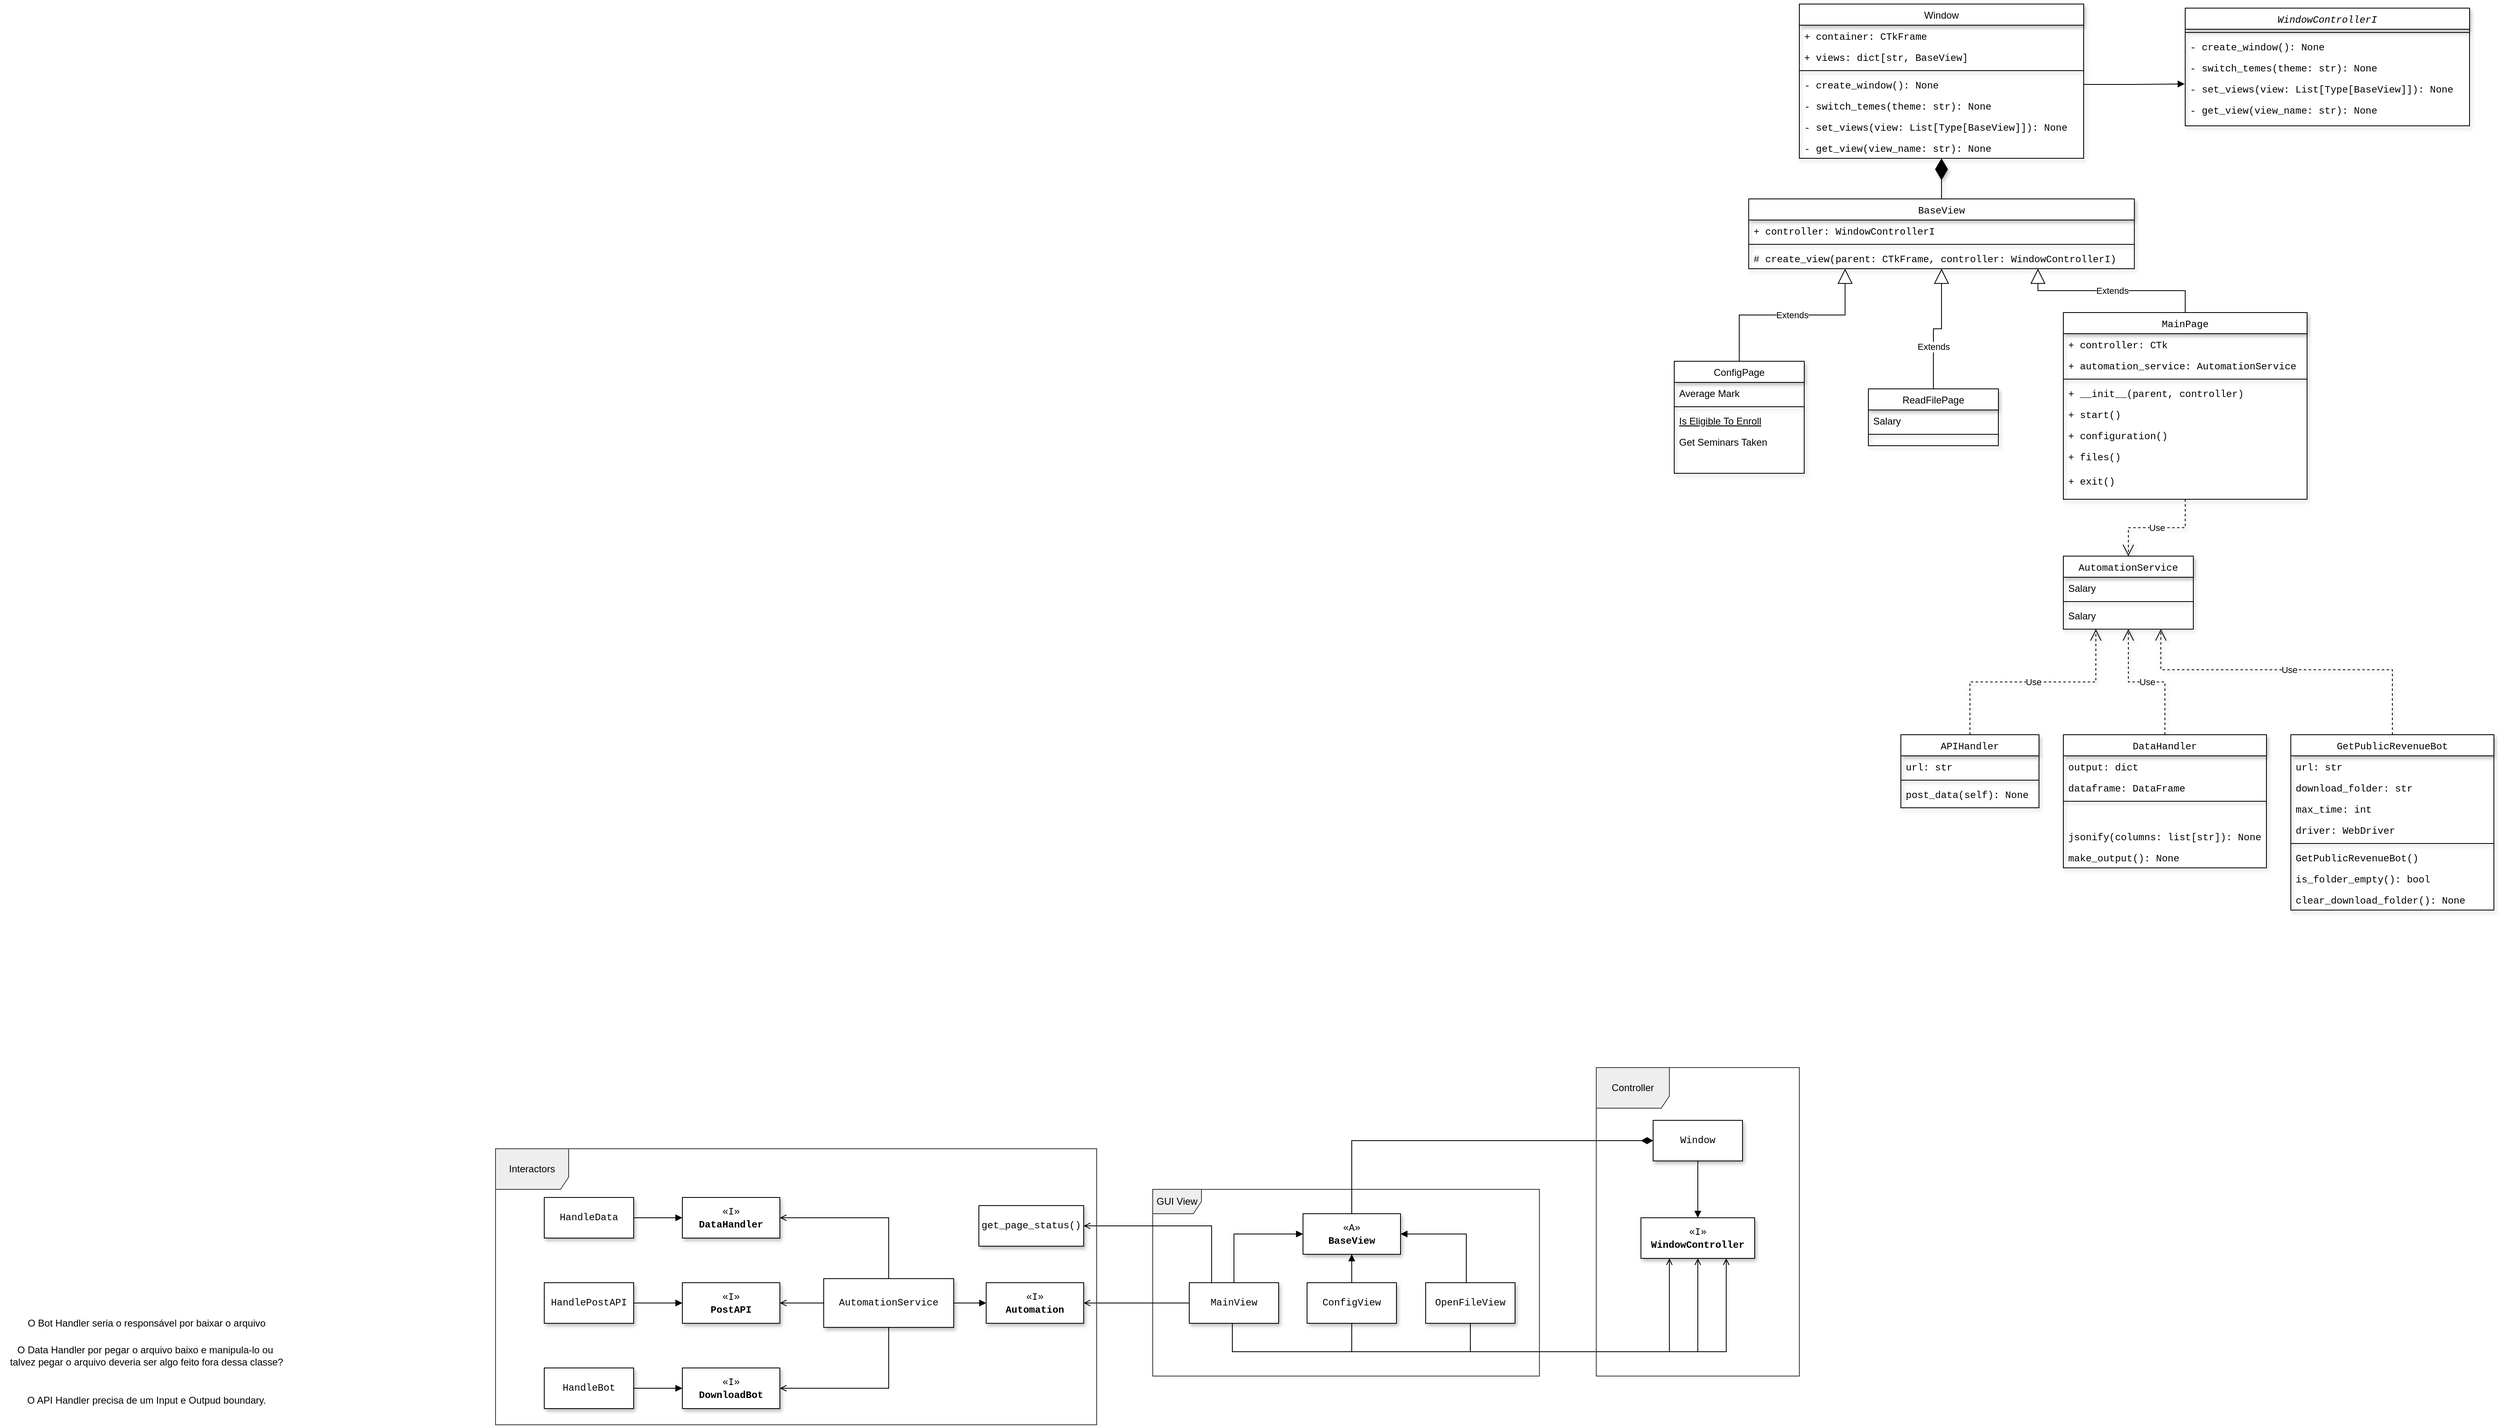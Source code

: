 <mxfile version="24.7.16">
  <diagram id="C5RBs43oDa-KdzZeNtuy" name="Page-1">
    <mxGraphModel dx="3180" dy="698" grid="1" gridSize="10" guides="1" tooltips="1" connect="1" arrows="1" fold="1" page="1" pageScale="1" pageWidth="827" pageHeight="1169" math="0" shadow="0">
      <root>
        <mxCell id="WIyWlLk6GJQsqaUBKTNV-0" />
        <mxCell id="WIyWlLk6GJQsqaUBKTNV-1" parent="WIyWlLk6GJQsqaUBKTNV-0" />
        <mxCell id="zkfFHV4jXpPFQw0GAbJ--0" value="Window" style="swimlane;fontStyle=0;align=center;verticalAlign=top;childLayout=stackLayout;horizontal=1;startSize=26;horizontalStack=0;resizeParent=1;resizeLast=0;collapsible=1;marginBottom=0;rounded=0;shadow=1;strokeWidth=1;" parent="WIyWlLk6GJQsqaUBKTNV-1" vertex="1">
          <mxGeometry x="1235" y="410" width="350" height="190" as="geometry">
            <mxRectangle x="230" y="140" width="160" height="26" as="alternateBounds" />
          </mxGeometry>
        </mxCell>
        <mxCell id="zkfFHV4jXpPFQw0GAbJ--1" value="+ container: CTkFrame" style="text;align=left;verticalAlign=top;spacingLeft=4;spacingRight=4;overflow=hidden;rotatable=0;points=[[0,0.5],[1,0.5]];portConstraint=eastwest;fontFamily=Courier New;shadow=1;" parent="zkfFHV4jXpPFQw0GAbJ--0" vertex="1">
          <mxGeometry y="26" width="350" height="26" as="geometry" />
        </mxCell>
        <mxCell id="g-zU0oQT_0GEfk-_0RB5-38" value="+ views: dict[str, BaseView]" style="text;align=left;verticalAlign=top;spacingLeft=4;spacingRight=4;overflow=hidden;rotatable=0;points=[[0,0.5],[1,0.5]];portConstraint=eastwest;fontFamily=Courier New;shadow=1;" parent="zkfFHV4jXpPFQw0GAbJ--0" vertex="1">
          <mxGeometry y="52" width="350" height="26" as="geometry" />
        </mxCell>
        <mxCell id="zkfFHV4jXpPFQw0GAbJ--4" value="" style="line;html=1;strokeWidth=1;align=left;verticalAlign=middle;spacingTop=-1;spacingLeft=3;spacingRight=3;rotatable=0;labelPosition=right;points=[];portConstraint=eastwest;shadow=1;" parent="zkfFHV4jXpPFQw0GAbJ--0" vertex="1">
          <mxGeometry y="78" width="350" height="8" as="geometry" />
        </mxCell>
        <mxCell id="zkfFHV4jXpPFQw0GAbJ--5" value="- create_window(): None" style="text;align=left;verticalAlign=top;spacingLeft=4;spacingRight=4;overflow=hidden;rotatable=0;points=[[0,0.5],[1,0.5]];portConstraint=eastwest;fontFamily=Courier New;shadow=1;" parent="zkfFHV4jXpPFQw0GAbJ--0" vertex="1">
          <mxGeometry y="86" width="350" height="26" as="geometry" />
        </mxCell>
        <mxCell id="QHscMvE9-RnjpSWjxgZC-1" value="- switch_temes(theme: str): None" style="text;align=left;verticalAlign=top;spacingLeft=4;spacingRight=4;overflow=hidden;rotatable=0;points=[[0,0.5],[1,0.5]];portConstraint=eastwest;fontFamily=Courier New;shadow=1;" parent="zkfFHV4jXpPFQw0GAbJ--0" vertex="1">
          <mxGeometry y="112" width="350" height="26" as="geometry" />
        </mxCell>
        <mxCell id="QHscMvE9-RnjpSWjxgZC-0" value="- set_views(view: List[Type[BaseView]]): None" style="text;align=left;verticalAlign=top;spacingLeft=4;spacingRight=4;overflow=hidden;rotatable=0;points=[[0,0.5],[1,0.5]];portConstraint=eastwest;fontFamily=Courier New;shadow=1;" parent="zkfFHV4jXpPFQw0GAbJ--0" vertex="1">
          <mxGeometry y="138" width="350" height="26" as="geometry" />
        </mxCell>
        <mxCell id="NFaRfibRQBAF27eFvPAq-15" value="- get_view(view_name: str): None" style="text;align=left;verticalAlign=top;spacingLeft=4;spacingRight=4;overflow=hidden;rotatable=0;points=[[0,0.5],[1,0.5]];portConstraint=eastwest;fontFamily=Courier New;shadow=1;" vertex="1" parent="zkfFHV4jXpPFQw0GAbJ--0">
          <mxGeometry y="164" width="350" height="26" as="geometry" />
        </mxCell>
        <mxCell id="zkfFHV4jXpPFQw0GAbJ--6" value="ConfigPage" style="swimlane;fontStyle=0;align=center;verticalAlign=top;childLayout=stackLayout;horizontal=1;startSize=26;horizontalStack=0;resizeParent=1;resizeLast=0;collapsible=1;marginBottom=0;rounded=0;shadow=1;strokeWidth=1;" parent="WIyWlLk6GJQsqaUBKTNV-1" vertex="1">
          <mxGeometry x="1081" y="850" width="160" height="138" as="geometry">
            <mxRectangle x="130" y="380" width="160" height="26" as="alternateBounds" />
          </mxGeometry>
        </mxCell>
        <mxCell id="zkfFHV4jXpPFQw0GAbJ--8" value="Average Mark" style="text;align=left;verticalAlign=top;spacingLeft=4;spacingRight=4;overflow=hidden;rotatable=0;points=[[0,0.5],[1,0.5]];portConstraint=eastwest;rounded=0;shadow=1;html=0;" parent="zkfFHV4jXpPFQw0GAbJ--6" vertex="1">
          <mxGeometry y="26" width="160" height="26" as="geometry" />
        </mxCell>
        <mxCell id="zkfFHV4jXpPFQw0GAbJ--9" value="" style="line;html=1;strokeWidth=1;align=left;verticalAlign=middle;spacingTop=-1;spacingLeft=3;spacingRight=3;rotatable=0;labelPosition=right;points=[];portConstraint=eastwest;shadow=1;" parent="zkfFHV4jXpPFQw0GAbJ--6" vertex="1">
          <mxGeometry y="52" width="160" height="8" as="geometry" />
        </mxCell>
        <mxCell id="zkfFHV4jXpPFQw0GAbJ--10" value="Is Eligible To Enroll" style="text;align=left;verticalAlign=top;spacingLeft=4;spacingRight=4;overflow=hidden;rotatable=0;points=[[0,0.5],[1,0.5]];portConstraint=eastwest;fontStyle=4;shadow=1;" parent="zkfFHV4jXpPFQw0GAbJ--6" vertex="1">
          <mxGeometry y="60" width="160" height="26" as="geometry" />
        </mxCell>
        <mxCell id="zkfFHV4jXpPFQw0GAbJ--11" value="Get Seminars Taken" style="text;align=left;verticalAlign=top;spacingLeft=4;spacingRight=4;overflow=hidden;rotatable=0;points=[[0,0.5],[1,0.5]];portConstraint=eastwest;shadow=1;" parent="zkfFHV4jXpPFQw0GAbJ--6" vertex="1">
          <mxGeometry y="86" width="160" height="26" as="geometry" />
        </mxCell>
        <mxCell id="zkfFHV4jXpPFQw0GAbJ--13" value="ReadFilePage" style="swimlane;fontStyle=0;align=center;verticalAlign=top;childLayout=stackLayout;horizontal=1;startSize=26;horizontalStack=0;resizeParent=1;resizeLast=0;collapsible=1;marginBottom=0;rounded=0;shadow=1;strokeWidth=1;" parent="WIyWlLk6GJQsqaUBKTNV-1" vertex="1">
          <mxGeometry x="1320" y="884" width="160" height="70" as="geometry">
            <mxRectangle x="340" y="380" width="170" height="26" as="alternateBounds" />
          </mxGeometry>
        </mxCell>
        <mxCell id="zkfFHV4jXpPFQw0GAbJ--14" value="Salary" style="text;align=left;verticalAlign=top;spacingLeft=4;spacingRight=4;overflow=hidden;rotatable=0;points=[[0,0.5],[1,0.5]];portConstraint=eastwest;shadow=1;" parent="zkfFHV4jXpPFQw0GAbJ--13" vertex="1">
          <mxGeometry y="26" width="160" height="26" as="geometry" />
        </mxCell>
        <mxCell id="zkfFHV4jXpPFQw0GAbJ--15" value="" style="line;html=1;strokeWidth=1;align=left;verticalAlign=middle;spacingTop=-1;spacingLeft=3;spacingRight=3;rotatable=0;labelPosition=right;points=[];portConstraint=eastwest;shadow=1;" parent="zkfFHV4jXpPFQw0GAbJ--13" vertex="1">
          <mxGeometry y="52" width="160" height="8" as="geometry" />
        </mxCell>
        <mxCell id="zkfFHV4jXpPFQw0GAbJ--17" value="MainPage" style="swimlane;fontStyle=0;align=center;verticalAlign=top;childLayout=stackLayout;horizontal=1;startSize=26;horizontalStack=0;resizeParent=1;resizeLast=0;collapsible=1;marginBottom=0;rounded=0;shadow=1;strokeWidth=1;fontFamily=Courier New;" parent="WIyWlLk6GJQsqaUBKTNV-1" vertex="1">
          <mxGeometry x="1560" y="790" width="300" height="230" as="geometry">
            <mxRectangle x="550" y="140" width="160" height="26" as="alternateBounds" />
          </mxGeometry>
        </mxCell>
        <mxCell id="zkfFHV4jXpPFQw0GAbJ--18" value="+ controller: CTk" style="text;align=left;verticalAlign=top;spacingLeft=4;spacingRight=4;overflow=hidden;rotatable=0;points=[[0,0.5],[1,0.5]];portConstraint=eastwest;shadow=1;fontFamily=Courier New;" parent="zkfFHV4jXpPFQw0GAbJ--17" vertex="1">
          <mxGeometry y="26" width="300" height="26" as="geometry" />
        </mxCell>
        <mxCell id="zkfFHV4jXpPFQw0GAbJ--20" value="+ automation_service: AutomationService" style="text;align=left;verticalAlign=top;spacingLeft=4;spacingRight=4;overflow=hidden;rotatable=0;points=[[0,0.5],[1,0.5]];portConstraint=eastwest;rounded=0;shadow=1;html=0;fontFamily=Courier New;" parent="zkfFHV4jXpPFQw0GAbJ--17" vertex="1">
          <mxGeometry y="52" width="300" height="26" as="geometry" />
        </mxCell>
        <mxCell id="zkfFHV4jXpPFQw0GAbJ--23" value="" style="line;html=1;strokeWidth=1;align=left;verticalAlign=middle;spacingTop=-1;spacingLeft=3;spacingRight=3;rotatable=0;labelPosition=right;points=[];portConstraint=eastwest;shadow=1;" parent="zkfFHV4jXpPFQw0GAbJ--17" vertex="1">
          <mxGeometry y="78" width="300" height="8" as="geometry" />
        </mxCell>
        <mxCell id="zkfFHV4jXpPFQw0GAbJ--24" value="+ __init__(parent, controller)" style="text;align=left;verticalAlign=top;spacingLeft=4;spacingRight=4;overflow=hidden;rotatable=0;points=[[0,0.5],[1,0.5]];portConstraint=eastwest;shadow=1;fontFamily=Courier New;" parent="zkfFHV4jXpPFQw0GAbJ--17" vertex="1">
          <mxGeometry y="86" width="300" height="26" as="geometry" />
        </mxCell>
        <mxCell id="zkfFHV4jXpPFQw0GAbJ--25" value="+ start()" style="text;align=left;verticalAlign=top;spacingLeft=4;spacingRight=4;overflow=hidden;rotatable=0;points=[[0,0.5],[1,0.5]];portConstraint=eastwest;shadow=1;fontFamily=Courier New;" parent="zkfFHV4jXpPFQw0GAbJ--17" vertex="1">
          <mxGeometry y="112" width="300" height="26" as="geometry" />
        </mxCell>
        <mxCell id="ytB4MkpsGnKEpf6S8_Jn-2" value="+ configuration()" style="text;align=left;verticalAlign=top;spacingLeft=4;spacingRight=4;overflow=hidden;rotatable=0;points=[[0,0.5],[1,0.5]];portConstraint=eastwest;shadow=1;fontFamily=Courier New;" parent="zkfFHV4jXpPFQw0GAbJ--17" vertex="1">
          <mxGeometry y="138" width="300" height="26" as="geometry" />
        </mxCell>
        <mxCell id="ytB4MkpsGnKEpf6S8_Jn-1" value="+ files()" style="text;align=left;verticalAlign=top;spacingLeft=4;spacingRight=4;overflow=hidden;rotatable=0;points=[[0,0.5],[1,0.5]];portConstraint=eastwest;shadow=1;fontFamily=Courier New;" parent="zkfFHV4jXpPFQw0GAbJ--17" vertex="1">
          <mxGeometry y="164" width="300" height="30" as="geometry" />
        </mxCell>
        <mxCell id="ytB4MkpsGnKEpf6S8_Jn-0" value="+ exit()" style="text;align=left;verticalAlign=top;spacingLeft=4;spacingRight=4;overflow=hidden;rotatable=0;points=[[0,0.5],[1,0.5]];portConstraint=eastwest;shadow=1;fontFamily=Courier New;" parent="zkfFHV4jXpPFQw0GAbJ--17" vertex="1">
          <mxGeometry y="194" width="300" height="26" as="geometry" />
        </mxCell>
        <mxCell id="QHscMvE9-RnjpSWjxgZC-2" value="AutomationService" style="swimlane;fontStyle=0;align=center;verticalAlign=top;childLayout=stackLayout;horizontal=1;startSize=26;horizontalStack=0;resizeParent=1;resizeLast=0;collapsible=1;marginBottom=0;rounded=0;shadow=1;strokeWidth=1;fontFamily=Courier New;" parent="WIyWlLk6GJQsqaUBKTNV-1" vertex="1">
          <mxGeometry x="1560" y="1090" width="160" height="90" as="geometry">
            <mxRectangle x="340" y="380" width="170" height="26" as="alternateBounds" />
          </mxGeometry>
        </mxCell>
        <mxCell id="QHscMvE9-RnjpSWjxgZC-3" value="Salary" style="text;align=left;verticalAlign=top;spacingLeft=4;spacingRight=4;overflow=hidden;rotatable=0;points=[[0,0.5],[1,0.5]];portConstraint=eastwest;shadow=1;" parent="QHscMvE9-RnjpSWjxgZC-2" vertex="1">
          <mxGeometry y="26" width="160" height="26" as="geometry" />
        </mxCell>
        <mxCell id="QHscMvE9-RnjpSWjxgZC-4" value="" style="line;html=1;strokeWidth=1;align=left;verticalAlign=middle;spacingTop=-1;spacingLeft=3;spacingRight=3;rotatable=0;labelPosition=right;points=[];portConstraint=eastwest;shadow=1;" parent="QHscMvE9-RnjpSWjxgZC-2" vertex="1">
          <mxGeometry y="52" width="160" height="8" as="geometry" />
        </mxCell>
        <mxCell id="g-zU0oQT_0GEfk-_0RB5-23" value="Salary" style="text;align=left;verticalAlign=top;spacingLeft=4;spacingRight=4;overflow=hidden;rotatable=0;points=[[0,0.5],[1,0.5]];portConstraint=eastwest;shadow=1;" parent="QHscMvE9-RnjpSWjxgZC-2" vertex="1">
          <mxGeometry y="60" width="160" height="26" as="geometry" />
        </mxCell>
        <mxCell id="QHscMvE9-RnjpSWjxgZC-6" value="DataHandler" style="swimlane;fontStyle=0;align=center;verticalAlign=top;childLayout=stackLayout;horizontal=1;startSize=26;horizontalStack=0;resizeParent=1;resizeLast=0;collapsible=1;marginBottom=0;rounded=0;shadow=1;strokeWidth=1;fontFamily=Courier New;" parent="WIyWlLk6GJQsqaUBKTNV-1" vertex="1">
          <mxGeometry x="1560" y="1310" width="250" height="164" as="geometry">
            <mxRectangle x="550" y="140" width="160" height="26" as="alternateBounds" />
          </mxGeometry>
        </mxCell>
        <mxCell id="QHscMvE9-RnjpSWjxgZC-7" value="output: dict" style="text;align=left;verticalAlign=top;spacingLeft=4;spacingRight=4;overflow=hidden;rotatable=0;points=[[0,0.5],[1,0.5]];portConstraint=eastwest;fontFamily=Courier New;shadow=1;" parent="QHscMvE9-RnjpSWjxgZC-6" vertex="1">
          <mxGeometry y="26" width="250" height="26" as="geometry" />
        </mxCell>
        <mxCell id="QHscMvE9-RnjpSWjxgZC-8" value="dataframe: DataFrame" style="text;align=left;verticalAlign=top;spacingLeft=4;spacingRight=4;overflow=hidden;rotatable=0;points=[[0,0.5],[1,0.5]];portConstraint=eastwest;rounded=0;shadow=1;html=0;fontFamily=Courier New;" parent="QHscMvE9-RnjpSWjxgZC-6" vertex="1">
          <mxGeometry y="52" width="250" height="26" as="geometry" />
        </mxCell>
        <mxCell id="QHscMvE9-RnjpSWjxgZC-12" value="" style="line;html=1;strokeWidth=1;align=left;verticalAlign=middle;spacingTop=-1;spacingLeft=3;spacingRight=3;rotatable=0;labelPosition=right;points=[];portConstraint=eastwest;shadow=1;" parent="QHscMvE9-RnjpSWjxgZC-6" vertex="1">
          <mxGeometry y="78" width="250" height="8" as="geometry" />
        </mxCell>
        <mxCell id="g-zU0oQT_0GEfk-_0RB5-37" style="text;align=left;verticalAlign=top;spacingLeft=4;spacingRight=4;overflow=hidden;rotatable=0;points=[[0,0.5],[1,0.5]];portConstraint=eastwest;fontFamily=Courier New;shadow=1;" parent="QHscMvE9-RnjpSWjxgZC-6" vertex="1">
          <mxGeometry y="86" width="250" height="26" as="geometry" />
        </mxCell>
        <mxCell id="QHscMvE9-RnjpSWjxgZC-13" value="jsonify(columns: list[str]): None" style="text;align=left;verticalAlign=top;spacingLeft=4;spacingRight=4;overflow=hidden;rotatable=0;points=[[0,0.5],[1,0.5]];portConstraint=eastwest;fontFamily=Courier New;shadow=1;" parent="QHscMvE9-RnjpSWjxgZC-6" vertex="1">
          <mxGeometry y="112" width="250" height="26" as="geometry" />
        </mxCell>
        <mxCell id="QHscMvE9-RnjpSWjxgZC-14" value="make_output(): None" style="text;align=left;verticalAlign=top;spacingLeft=4;spacingRight=4;overflow=hidden;rotatable=0;points=[[0,0.5],[1,0.5]];portConstraint=eastwest;fontFamily=Courier New;shadow=1;" parent="QHscMvE9-RnjpSWjxgZC-6" vertex="1">
          <mxGeometry y="138" width="250" height="26" as="geometry" />
        </mxCell>
        <mxCell id="QHscMvE9-RnjpSWjxgZC-15" value="APIHandler" style="swimlane;fontStyle=0;align=center;verticalAlign=top;childLayout=stackLayout;horizontal=1;startSize=26;horizontalStack=0;resizeParent=1;resizeLast=0;collapsible=1;marginBottom=0;rounded=0;shadow=1;strokeWidth=1;fontFamily=Courier New;" parent="WIyWlLk6GJQsqaUBKTNV-1" vertex="1">
          <mxGeometry x="1360" y="1310" width="170" height="90" as="geometry">
            <mxRectangle x="550" y="140" width="160" height="26" as="alternateBounds" />
          </mxGeometry>
        </mxCell>
        <mxCell id="QHscMvE9-RnjpSWjxgZC-16" value="url: str    " style="text;align=left;verticalAlign=top;spacingLeft=4;spacingRight=4;overflow=hidden;rotatable=0;points=[[0,0.5],[1,0.5]];portConstraint=eastwest;fontFamily=Courier New;shadow=1;" parent="QHscMvE9-RnjpSWjxgZC-15" vertex="1">
          <mxGeometry y="26" width="170" height="26" as="geometry" />
        </mxCell>
        <mxCell id="QHscMvE9-RnjpSWjxgZC-21" value="" style="line;html=1;strokeWidth=1;align=left;verticalAlign=middle;spacingTop=-1;spacingLeft=3;spacingRight=3;rotatable=0;labelPosition=right;points=[];portConstraint=eastwest;shadow=1;" parent="QHscMvE9-RnjpSWjxgZC-15" vertex="1">
          <mxGeometry y="52" width="170" height="8" as="geometry" />
        </mxCell>
        <mxCell id="QHscMvE9-RnjpSWjxgZC-22" value="post_data(self): None" style="text;align=left;verticalAlign=top;spacingLeft=4;spacingRight=4;overflow=hidden;rotatable=0;points=[[0,0.5],[1,0.5]];portConstraint=eastwest;fontFamily=Courier New;shadow=1;" parent="QHscMvE9-RnjpSWjxgZC-15" vertex="1">
          <mxGeometry y="60" width="170" height="26" as="geometry" />
        </mxCell>
        <mxCell id="g-zU0oQT_0GEfk-_0RB5-24" value="Use" style="endArrow=open;endSize=12;dashed=1;html=1;rounded=0;exitX=0.5;exitY=0;exitDx=0;exitDy=0;entryX=0.25;entryY=1;entryDx=0;entryDy=0;edgeStyle=orthogonalEdgeStyle;shadow=1;" parent="WIyWlLk6GJQsqaUBKTNV-1" source="QHscMvE9-RnjpSWjxgZC-15" target="QHscMvE9-RnjpSWjxgZC-2" edge="1">
          <mxGeometry width="160" relative="1" as="geometry">
            <mxPoint x="1457" y="1082" as="sourcePoint" />
            <mxPoint x="1570" y="1139" as="targetPoint" />
          </mxGeometry>
        </mxCell>
        <mxCell id="g-zU0oQT_0GEfk-_0RB5-25" value="Use" style="endArrow=open;endSize=12;dashed=1;html=1;rounded=0;entryX=0.5;entryY=1;entryDx=0;entryDy=0;edgeStyle=orthogonalEdgeStyle;exitX=0.5;exitY=0;exitDx=0;exitDy=0;shadow=1;" parent="WIyWlLk6GJQsqaUBKTNV-1" source="QHscMvE9-RnjpSWjxgZC-6" target="QHscMvE9-RnjpSWjxgZC-2" edge="1">
          <mxGeometry width="160" relative="1" as="geometry">
            <mxPoint x="1691" y="1310" as="sourcePoint" />
            <mxPoint x="1610" y="1190" as="targetPoint" />
          </mxGeometry>
        </mxCell>
        <mxCell id="g-zU0oQT_0GEfk-_0RB5-26" value="Use" style="endArrow=open;endSize=12;dashed=1;html=1;rounded=0;entryX=0.75;entryY=1;entryDx=0;entryDy=0;edgeStyle=orthogonalEdgeStyle;exitX=0.5;exitY=0;exitDx=0;exitDy=0;shadow=1;" parent="WIyWlLk6GJQsqaUBKTNV-1" source="g-zU0oQT_0GEfk-_0RB5-27" target="QHscMvE9-RnjpSWjxgZC-2" edge="1">
          <mxGeometry width="160" relative="1" as="geometry">
            <mxPoint x="1860" y="1300" as="sourcePoint" />
            <mxPoint x="1650" y="1190" as="targetPoint" />
            <Array as="points">
              <mxPoint x="1965" y="1230" />
              <mxPoint x="1680" y="1230" />
            </Array>
          </mxGeometry>
        </mxCell>
        <mxCell id="g-zU0oQT_0GEfk-_0RB5-27" value="GetPublicRevenueBot" style="swimlane;fontStyle=0;align=center;verticalAlign=top;childLayout=stackLayout;horizontal=1;startSize=26;horizontalStack=0;resizeParent=1;resizeLast=0;collapsible=1;marginBottom=0;rounded=0;shadow=1;strokeWidth=1;fontFamily=Courier New;" parent="WIyWlLk6GJQsqaUBKTNV-1" vertex="1">
          <mxGeometry x="1840" y="1310" width="250" height="216" as="geometry">
            <mxRectangle x="550" y="140" width="160" height="26" as="alternateBounds" />
          </mxGeometry>
        </mxCell>
        <mxCell id="g-zU0oQT_0GEfk-_0RB5-28" value="url: str" style="text;align=left;verticalAlign=top;spacingLeft=4;spacingRight=4;overflow=hidden;rotatable=0;points=[[0,0.5],[1,0.5]];portConstraint=eastwest;fontFamily=Courier New;shadow=1;" parent="g-zU0oQT_0GEfk-_0RB5-27" vertex="1">
          <mxGeometry y="26" width="250" height="26" as="geometry" />
        </mxCell>
        <mxCell id="g-zU0oQT_0GEfk-_0RB5-29" value="download_folder: str" style="text;align=left;verticalAlign=top;spacingLeft=4;spacingRight=4;overflow=hidden;rotatable=0;points=[[0,0.5],[1,0.5]];portConstraint=eastwest;rounded=0;shadow=1;html=0;fontFamily=Courier New;" parent="g-zU0oQT_0GEfk-_0RB5-27" vertex="1">
          <mxGeometry y="52" width="250" height="26" as="geometry" />
        </mxCell>
        <mxCell id="g-zU0oQT_0GEfk-_0RB5-34" value="max_time: int" style="text;align=left;verticalAlign=top;spacingLeft=4;spacingRight=4;overflow=hidden;rotatable=0;points=[[0,0.5],[1,0.5]];portConstraint=eastwest;rounded=0;shadow=1;html=0;fontFamily=Courier New;" parent="g-zU0oQT_0GEfk-_0RB5-27" vertex="1">
          <mxGeometry y="78" width="250" height="26" as="geometry" />
        </mxCell>
        <mxCell id="g-zU0oQT_0GEfk-_0RB5-35" value="driver: WebDriver" style="text;align=left;verticalAlign=top;spacingLeft=4;spacingRight=4;overflow=hidden;rotatable=0;points=[[0,0.5],[1,0.5]];portConstraint=eastwest;rounded=0;shadow=1;html=0;fontFamily=Courier New;" parent="g-zU0oQT_0GEfk-_0RB5-27" vertex="1">
          <mxGeometry y="104" width="250" height="26" as="geometry" />
        </mxCell>
        <mxCell id="g-zU0oQT_0GEfk-_0RB5-30" value="" style="line;html=1;strokeWidth=1;align=left;verticalAlign=middle;spacingTop=-1;spacingLeft=3;spacingRight=3;rotatable=0;labelPosition=right;points=[];portConstraint=eastwest;shadow=1;" parent="g-zU0oQT_0GEfk-_0RB5-27" vertex="1">
          <mxGeometry y="130" width="250" height="8" as="geometry" />
        </mxCell>
        <mxCell id="g-zU0oQT_0GEfk-_0RB5-36" value="GetPublicRevenueBot()" style="text;align=left;verticalAlign=top;spacingLeft=4;spacingRight=4;overflow=hidden;rotatable=0;points=[[0,0.5],[1,0.5]];portConstraint=eastwest;fontFamily=Courier New;shadow=1;" parent="g-zU0oQT_0GEfk-_0RB5-27" vertex="1">
          <mxGeometry y="138" width="250" height="26" as="geometry" />
        </mxCell>
        <mxCell id="g-zU0oQT_0GEfk-_0RB5-31" value="is_folder_empty(): bool" style="text;align=left;verticalAlign=top;spacingLeft=4;spacingRight=4;overflow=hidden;rotatable=0;points=[[0,0.5],[1,0.5]];portConstraint=eastwest;fontFamily=Courier New;shadow=1;" parent="g-zU0oQT_0GEfk-_0RB5-27" vertex="1">
          <mxGeometry y="164" width="250" height="26" as="geometry" />
        </mxCell>
        <mxCell id="g-zU0oQT_0GEfk-_0RB5-32" value="clear_download_folder(): None" style="text;align=left;verticalAlign=top;spacingLeft=4;spacingRight=4;overflow=hidden;rotatable=0;points=[[0,0.5],[1,0.5]];portConstraint=eastwest;fontFamily=Courier New;shadow=1;" parent="g-zU0oQT_0GEfk-_0RB5-27" vertex="1">
          <mxGeometry y="190" width="250" height="26" as="geometry" />
        </mxCell>
        <mxCell id="g-zU0oQT_0GEfk-_0RB5-41" value="BaseView" style="swimlane;fontStyle=0;align=center;verticalAlign=top;childLayout=stackLayout;horizontal=1;startSize=26;horizontalStack=0;resizeParent=1;resizeLast=0;collapsible=1;marginBottom=0;rounded=0;shadow=1;strokeWidth=1;fontFamily=Courier New;" parent="WIyWlLk6GJQsqaUBKTNV-1" vertex="1">
          <mxGeometry x="1172.63" y="650" width="474.75" height="86" as="geometry">
            <mxRectangle x="340" y="380" width="170" height="26" as="alternateBounds" />
          </mxGeometry>
        </mxCell>
        <mxCell id="NFaRfibRQBAF27eFvPAq-17" value="+ controller: WindowControllerI" style="text;align=left;verticalAlign=top;spacingLeft=4;spacingRight=4;overflow=hidden;rotatable=0;points=[[0,0.5],[1,0.5]];portConstraint=eastwest;shadow=1;fontFamily=Courier New;" vertex="1" parent="g-zU0oQT_0GEfk-_0RB5-41">
          <mxGeometry y="26" width="474.75" height="26" as="geometry" />
        </mxCell>
        <mxCell id="g-zU0oQT_0GEfk-_0RB5-43" value="" style="line;html=1;strokeWidth=1;align=left;verticalAlign=middle;spacingTop=-1;spacingLeft=3;spacingRight=3;rotatable=0;labelPosition=right;points=[];portConstraint=eastwest;shadow=1;" parent="g-zU0oQT_0GEfk-_0RB5-41" vertex="1">
          <mxGeometry y="52" width="474.75" height="8" as="geometry" />
        </mxCell>
        <mxCell id="g-zU0oQT_0GEfk-_0RB5-42" value="# create_view(parent: CTkFrame, controller: WindowControllerI)" style="text;align=left;verticalAlign=top;spacingLeft=4;spacingRight=4;overflow=hidden;rotatable=0;points=[[0,0.5],[1,0.5]];portConstraint=eastwest;shadow=1;fontFamily=Courier New;" parent="g-zU0oQT_0GEfk-_0RB5-41" vertex="1">
          <mxGeometry y="60" width="474.75" height="26" as="geometry" />
        </mxCell>
        <mxCell id="g-zU0oQT_0GEfk-_0RB5-44" value="Extends" style="endArrow=block;endSize=16;endFill=0;html=1;rounded=0;exitX=0.5;exitY=0;exitDx=0;exitDy=0;edgeStyle=orthogonalEdgeStyle;entryX=0.25;entryY=1;entryDx=0;entryDy=0;" parent="WIyWlLk6GJQsqaUBKTNV-1" source="zkfFHV4jXpPFQw0GAbJ--6" target="g-zU0oQT_0GEfk-_0RB5-41" edge="1">
          <mxGeometry width="160" relative="1" as="geometry">
            <mxPoint x="1170" y="820" as="sourcePoint" />
            <mxPoint x="1370" y="730" as="targetPoint" />
          </mxGeometry>
        </mxCell>
        <mxCell id="g-zU0oQT_0GEfk-_0RB5-45" value="Extends" style="endArrow=block;endSize=16;endFill=0;html=1;rounded=0;exitX=0.5;exitY=0;exitDx=0;exitDy=0;entryX=0.5;entryY=1;entryDx=0;entryDy=0;edgeStyle=orthogonalEdgeStyle;" parent="WIyWlLk6GJQsqaUBKTNV-1" source="zkfFHV4jXpPFQw0GAbJ--13" target="g-zU0oQT_0GEfk-_0RB5-41" edge="1">
          <mxGeometry x="-0.342" width="160" relative="1" as="geometry">
            <mxPoint x="1171" y="860" as="sourcePoint" />
            <mxPoint x="1380" y="740" as="targetPoint" />
            <mxPoint as="offset" />
          </mxGeometry>
        </mxCell>
        <mxCell id="g-zU0oQT_0GEfk-_0RB5-46" value="Extends" style="endArrow=block;endSize=16;endFill=0;html=1;rounded=0;exitX=0.5;exitY=0;exitDx=0;exitDy=0;entryX=0.75;entryY=1;entryDx=0;entryDy=0;edgeStyle=orthogonalEdgeStyle;" parent="WIyWlLk6GJQsqaUBKTNV-1" source="zkfFHV4jXpPFQw0GAbJ--17" target="g-zU0oQT_0GEfk-_0RB5-41" edge="1">
          <mxGeometry width="160" relative="1" as="geometry">
            <mxPoint x="1410" y="894" as="sourcePoint" />
            <mxPoint x="1420" y="740" as="targetPoint" />
          </mxGeometry>
        </mxCell>
        <mxCell id="g-zU0oQT_0GEfk-_0RB5-47" value="" style="endArrow=diamondThin;endFill=1;endSize=24;html=1;rounded=0;exitX=0.5;exitY=0;exitDx=0;exitDy=0;entryX=0.5;entryY=1;entryDx=0;entryDy=0;shadow=1;" parent="WIyWlLk6GJQsqaUBKTNV-1" source="g-zU0oQT_0GEfk-_0RB5-41" target="zkfFHV4jXpPFQw0GAbJ--0" edge="1">
          <mxGeometry width="160" relative="1" as="geometry">
            <mxPoint x="1230" y="690" as="sourcePoint" />
            <mxPoint x="1230" y="620" as="targetPoint" />
          </mxGeometry>
        </mxCell>
        <mxCell id="ytB4MkpsGnKEpf6S8_Jn-3" value="Use" style="endArrow=open;endSize=12;dashed=1;html=1;rounded=0;exitX=0.5;exitY=1;exitDx=0;exitDy=0;entryX=0.5;entryY=0;entryDx=0;entryDy=0;edgeStyle=orthogonalEdgeStyle;shadow=1;" parent="WIyWlLk6GJQsqaUBKTNV-1" source="zkfFHV4jXpPFQw0GAbJ--17" target="QHscMvE9-RnjpSWjxgZC-2" edge="1">
          <mxGeometry width="160" relative="1" as="geometry">
            <mxPoint x="1320" y="1120" as="sourcePoint" />
            <mxPoint x="1475" y="990" as="targetPoint" />
          </mxGeometry>
        </mxCell>
        <mxCell id="BUmgbFlJVZWhThY6M0bS-0" value="GUI View" style="shape=umlFrame;whiteSpace=wrap;html=1;pointerEvents=0;fillColor=#eeeeee;strokeColor=#36393d;" parent="WIyWlLk6GJQsqaUBKTNV-1" vertex="1">
          <mxGeometry x="439" y="1870" width="476" height="230" as="geometry" />
        </mxCell>
        <mxCell id="BUmgbFlJVZWhThY6M0bS-32" style="edgeStyle=orthogonalEdgeStyle;rounded=0;orthogonalLoop=1;jettySize=auto;html=1;entryX=1;entryY=0.5;entryDx=0;entryDy=0;endArrow=open;endFill=0;" parent="WIyWlLk6GJQsqaUBKTNV-1" source="BUmgbFlJVZWhThY6M0bS-1" target="BUmgbFlJVZWhThY6M0bS-31" edge="1">
          <mxGeometry relative="1" as="geometry" />
        </mxCell>
        <mxCell id="BUmgbFlJVZWhThY6M0bS-49" style="edgeStyle=orthogonalEdgeStyle;rounded=0;orthogonalLoop=1;jettySize=auto;html=1;entryX=0;entryY=0.5;entryDx=0;entryDy=0;endArrow=block;endFill=1;exitX=0.5;exitY=0;exitDx=0;exitDy=0;" parent="WIyWlLk6GJQsqaUBKTNV-1" source="BUmgbFlJVZWhThY6M0bS-1" target="BUmgbFlJVZWhThY6M0bS-37" edge="1">
          <mxGeometry relative="1" as="geometry" />
        </mxCell>
        <mxCell id="-y7j4bohJlfcVcTbCYul-9" style="edgeStyle=orthogonalEdgeStyle;rounded=0;orthogonalLoop=1;jettySize=auto;html=1;entryX=0.75;entryY=1;entryDx=0;entryDy=0;endArrow=open;endFill=0;" parent="WIyWlLk6GJQsqaUBKTNV-1" source="BUmgbFlJVZWhThY6M0bS-1" target="-y7j4bohJlfcVcTbCYul-3" edge="1">
          <mxGeometry relative="1" as="geometry">
            <Array as="points">
              <mxPoint x="537" y="2070" />
              <mxPoint x="1145" y="2070" />
            </Array>
          </mxGeometry>
        </mxCell>
        <mxCell id="RkW8LBAGmyLjZ_9-mTIB-2" style="edgeStyle=orthogonalEdgeStyle;rounded=0;orthogonalLoop=1;jettySize=auto;html=1;exitX=0.25;exitY=0;exitDx=0;exitDy=0;entryX=1;entryY=0.5;entryDx=0;entryDy=0;endArrow=open;endFill=0;" parent="WIyWlLk6GJQsqaUBKTNV-1" source="BUmgbFlJVZWhThY6M0bS-1" target="RkW8LBAGmyLjZ_9-mTIB-0" edge="1">
          <mxGeometry relative="1" as="geometry" />
        </mxCell>
        <mxCell id="BUmgbFlJVZWhThY6M0bS-1" value="MainView" style="html=1;whiteSpace=wrap;fontFamily=Courier New;shadow=1;" parent="WIyWlLk6GJQsqaUBKTNV-1" vertex="1">
          <mxGeometry x="484" y="1985" width="110" height="50" as="geometry" />
        </mxCell>
        <mxCell id="BUmgbFlJVZWhThY6M0bS-50" style="edgeStyle=orthogonalEdgeStyle;rounded=0;orthogonalLoop=1;jettySize=auto;html=1;entryX=0.5;entryY=1;entryDx=0;entryDy=0;endArrow=block;endFill=1;" parent="WIyWlLk6GJQsqaUBKTNV-1" source="BUmgbFlJVZWhThY6M0bS-2" target="BUmgbFlJVZWhThY6M0bS-37" edge="1">
          <mxGeometry relative="1" as="geometry" />
        </mxCell>
        <mxCell id="-y7j4bohJlfcVcTbCYul-10" style="edgeStyle=orthogonalEdgeStyle;rounded=0;orthogonalLoop=1;jettySize=auto;html=1;entryX=0.5;entryY=1;entryDx=0;entryDy=0;endArrow=open;endFill=0;" parent="WIyWlLk6GJQsqaUBKTNV-1" source="BUmgbFlJVZWhThY6M0bS-2" target="-y7j4bohJlfcVcTbCYul-3" edge="1">
          <mxGeometry relative="1" as="geometry">
            <Array as="points">
              <mxPoint x="684" y="2070" />
              <mxPoint x="1110" y="2070" />
            </Array>
          </mxGeometry>
        </mxCell>
        <mxCell id="BUmgbFlJVZWhThY6M0bS-2" value="ConfigView" style="html=1;whiteSpace=wrap;fontFamily=Courier New;shadow=1;" parent="WIyWlLk6GJQsqaUBKTNV-1" vertex="1">
          <mxGeometry x="629" y="1985" width="110" height="50" as="geometry" />
        </mxCell>
        <mxCell id="BUmgbFlJVZWhThY6M0bS-51" style="edgeStyle=orthogonalEdgeStyle;rounded=0;orthogonalLoop=1;jettySize=auto;html=1;entryX=1;entryY=0.5;entryDx=0;entryDy=0;endArrow=block;endFill=1;" parent="WIyWlLk6GJQsqaUBKTNV-1" source="BUmgbFlJVZWhThY6M0bS-3" target="BUmgbFlJVZWhThY6M0bS-37" edge="1">
          <mxGeometry relative="1" as="geometry">
            <Array as="points">
              <mxPoint x="825" y="1925" />
            </Array>
          </mxGeometry>
        </mxCell>
        <mxCell id="-y7j4bohJlfcVcTbCYul-11" style="edgeStyle=orthogonalEdgeStyle;rounded=0;orthogonalLoop=1;jettySize=auto;html=1;entryX=0.25;entryY=1;entryDx=0;entryDy=0;endArrow=open;endFill=0;" parent="WIyWlLk6GJQsqaUBKTNV-1" source="BUmgbFlJVZWhThY6M0bS-3" target="-y7j4bohJlfcVcTbCYul-3" edge="1">
          <mxGeometry relative="1" as="geometry">
            <Array as="points">
              <mxPoint x="830" y="2070" />
              <mxPoint x="1075" y="2070" />
            </Array>
          </mxGeometry>
        </mxCell>
        <mxCell id="BUmgbFlJVZWhThY6M0bS-3" value="OpenFileView" style="html=1;whiteSpace=wrap;fontFamily=Courier New;shadow=1;" parent="WIyWlLk6GJQsqaUBKTNV-1" vertex="1">
          <mxGeometry x="775" y="1985" width="110" height="50" as="geometry" />
        </mxCell>
        <mxCell id="BUmgbFlJVZWhThY6M0bS-6" value="Interactors" style="shape=umlFrame;whiteSpace=wrap;html=1;pointerEvents=0;width=90;height=50;fillColor=#eeeeee;strokeColor=#36393d;" parent="WIyWlLk6GJQsqaUBKTNV-1" vertex="1">
          <mxGeometry x="-370" y="1820" width="740" height="340" as="geometry" />
        </mxCell>
        <mxCell id="BUmgbFlJVZWhThY6M0bS-10" value="AutomationService" style="html=1;whiteSpace=wrap;fontFamily=Courier New;shadow=1;" parent="WIyWlLk6GJQsqaUBKTNV-1" vertex="1">
          <mxGeometry x="34" y="1980" width="160" height="60" as="geometry" />
        </mxCell>
        <mxCell id="BUmgbFlJVZWhThY6M0bS-27" style="edgeStyle=orthogonalEdgeStyle;rounded=0;orthogonalLoop=1;jettySize=auto;html=1;entryX=0;entryY=0.5;entryDx=0;entryDy=0;endArrow=block;endFill=1;" parent="WIyWlLk6GJQsqaUBKTNV-1" source="BUmgbFlJVZWhThY6M0bS-11" target="BUmgbFlJVZWhThY6M0bS-21" edge="1">
          <mxGeometry relative="1" as="geometry">
            <Array as="points" />
          </mxGeometry>
        </mxCell>
        <mxCell id="BUmgbFlJVZWhThY6M0bS-11" value="HandleBot" style="html=1;whiteSpace=wrap;fontFamily=Courier New;shadow=1;" parent="WIyWlLk6GJQsqaUBKTNV-1" vertex="1">
          <mxGeometry x="-310" y="2090" width="110" height="50" as="geometry" />
        </mxCell>
        <mxCell id="BUmgbFlJVZWhThY6M0bS-47" style="edgeStyle=orthogonalEdgeStyle;rounded=0;orthogonalLoop=1;jettySize=auto;html=1;entryX=0;entryY=0.5;entryDx=0;entryDy=0;endArrow=block;endFill=1;" parent="WIyWlLk6GJQsqaUBKTNV-1" source="BUmgbFlJVZWhThY6M0bS-12" target="BUmgbFlJVZWhThY6M0bS-41" edge="1">
          <mxGeometry relative="1" as="geometry" />
        </mxCell>
        <mxCell id="BUmgbFlJVZWhThY6M0bS-12" value="HandleData" style="html=1;whiteSpace=wrap;fontFamily=Courier New;shadow=1;" parent="WIyWlLk6GJQsqaUBKTNV-1" vertex="1">
          <mxGeometry x="-310" y="1880" width="110" height="50" as="geometry" />
        </mxCell>
        <mxCell id="BUmgbFlJVZWhThY6M0bS-46" style="edgeStyle=orthogonalEdgeStyle;rounded=0;orthogonalLoop=1;jettySize=auto;html=1;entryX=0;entryY=0.5;entryDx=0;entryDy=0;endArrow=block;endFill=1;" parent="WIyWlLk6GJQsqaUBKTNV-1" source="BUmgbFlJVZWhThY6M0bS-13" target="BUmgbFlJVZWhThY6M0bS-42" edge="1">
          <mxGeometry relative="1" as="geometry" />
        </mxCell>
        <mxCell id="BUmgbFlJVZWhThY6M0bS-13" value="HandlePostAPI" style="html=1;whiteSpace=wrap;fontFamily=Courier New;shadow=1;" parent="WIyWlLk6GJQsqaUBKTNV-1" vertex="1">
          <mxGeometry x="-310" y="1985" width="110" height="50" as="geometry" />
        </mxCell>
        <mxCell id="BUmgbFlJVZWhThY6M0bS-21" value="&lt;font face=&quot;Courier New&quot;&gt;«I»&lt;br&gt;&lt;b style=&quot;&quot;&gt;DownloadBot&lt;/b&gt;&lt;/font&gt;" style="html=1;whiteSpace=wrap;shadow=1;" parent="WIyWlLk6GJQsqaUBKTNV-1" vertex="1">
          <mxGeometry x="-140" y="2090" width="120" height="50" as="geometry" />
        </mxCell>
        <mxCell id="BUmgbFlJVZWhThY6M0bS-22" value="O Bot Handler seria o responsável por baixar o arquivo" style="text;html=1;align=center;verticalAlign=middle;resizable=0;points=[];autosize=1;strokeColor=none;fillColor=none;" parent="WIyWlLk6GJQsqaUBKTNV-1" vertex="1">
          <mxGeometry x="-960" y="2020" width="320" height="30" as="geometry" />
        </mxCell>
        <mxCell id="BUmgbFlJVZWhThY6M0bS-24" value="O Data Handler por pegar o arquivo baixo e manipula-lo ou&amp;nbsp;&lt;div&gt;talvez pegar o arquivo deveria ser algo feito fora dessa classe?&lt;/div&gt;" style="text;html=1;align=center;verticalAlign=middle;resizable=0;points=[];autosize=1;strokeColor=none;fillColor=none;" parent="WIyWlLk6GJQsqaUBKTNV-1" vertex="1">
          <mxGeometry x="-980" y="2055" width="360" height="40" as="geometry" />
        </mxCell>
        <mxCell id="BUmgbFlJVZWhThY6M0bS-25" value="O API Handler precisa de um Input e Outpud boundary." style="text;html=1;align=center;verticalAlign=middle;resizable=0;points=[];autosize=1;strokeColor=none;fillColor=none;" parent="WIyWlLk6GJQsqaUBKTNV-1" vertex="1">
          <mxGeometry x="-960" y="2115" width="320" height="30" as="geometry" />
        </mxCell>
        <mxCell id="BUmgbFlJVZWhThY6M0bS-31" value="&lt;font face=&quot;Courier New&quot;&gt;«I»&lt;br&gt;&lt;b style=&quot;&quot;&gt;Automation&lt;/b&gt;&lt;/font&gt;" style="html=1;whiteSpace=wrap;shadow=1;" parent="WIyWlLk6GJQsqaUBKTNV-1" vertex="1">
          <mxGeometry x="234" y="1985" width="120" height="50" as="geometry" />
        </mxCell>
        <mxCell id="BUmgbFlJVZWhThY6M0bS-33" style="edgeStyle=orthogonalEdgeStyle;rounded=0;orthogonalLoop=1;jettySize=auto;html=1;entryX=0;entryY=0.5;entryDx=0;entryDy=0;endArrow=block;endFill=1;" parent="WIyWlLk6GJQsqaUBKTNV-1" source="BUmgbFlJVZWhThY6M0bS-10" target="BUmgbFlJVZWhThY6M0bS-31" edge="1">
          <mxGeometry relative="1" as="geometry" />
        </mxCell>
        <mxCell id="BUmgbFlJVZWhThY6M0bS-37" value="&lt;font face=&quot;Courier New&quot;&gt;«A»&lt;br&gt;&lt;b style=&quot;&quot;&gt;BaseView&lt;/b&gt;&lt;/font&gt;" style="html=1;whiteSpace=wrap;shadow=1;rounded=0;" parent="WIyWlLk6GJQsqaUBKTNV-1" vertex="1">
          <mxGeometry x="624" y="1900" width="120" height="50" as="geometry" />
        </mxCell>
        <mxCell id="-y7j4bohJlfcVcTbCYul-5" style="edgeStyle=orthogonalEdgeStyle;rounded=0;orthogonalLoop=1;jettySize=auto;html=1;entryX=0.5;entryY=0;entryDx=0;entryDy=0;endArrow=none;endFill=0;startArrow=diamondThin;startFill=1;strokeWidth=1;endSize=5;startSize=12;" parent="WIyWlLk6GJQsqaUBKTNV-1" source="BUmgbFlJVZWhThY6M0bS-38" target="BUmgbFlJVZWhThY6M0bS-37" edge="1">
          <mxGeometry relative="1" as="geometry" />
        </mxCell>
        <mxCell id="-y7j4bohJlfcVcTbCYul-12" style="edgeStyle=orthogonalEdgeStyle;rounded=0;orthogonalLoop=1;jettySize=auto;html=1;entryX=0.5;entryY=0;entryDx=0;entryDy=0;endArrow=block;endFill=1;" parent="WIyWlLk6GJQsqaUBKTNV-1" source="BUmgbFlJVZWhThY6M0bS-38" target="-y7j4bohJlfcVcTbCYul-3" edge="1">
          <mxGeometry relative="1" as="geometry" />
        </mxCell>
        <mxCell id="BUmgbFlJVZWhThY6M0bS-38" value="Window" style="html=1;whiteSpace=wrap;fontFamily=Courier New;shadow=1;" parent="WIyWlLk6GJQsqaUBKTNV-1" vertex="1">
          <mxGeometry x="1055" y="1785" width="110" height="50" as="geometry" />
        </mxCell>
        <mxCell id="BUmgbFlJVZWhThY6M0bS-39" value="Controller" style="shape=umlFrame;whiteSpace=wrap;html=1;pointerEvents=0;width=90;height=50;fillColor=#eeeeee;strokeColor=#36393d;" parent="WIyWlLk6GJQsqaUBKTNV-1" vertex="1">
          <mxGeometry x="985" y="1720" width="250" height="380" as="geometry" />
        </mxCell>
        <mxCell id="BUmgbFlJVZWhThY6M0bS-40" style="edgeStyle=orthogonalEdgeStyle;rounded=0;orthogonalLoop=1;jettySize=auto;html=1;entryX=1;entryY=0.5;entryDx=0;entryDy=0;endArrow=open;endFill=0;" parent="WIyWlLk6GJQsqaUBKTNV-1" source="BUmgbFlJVZWhThY6M0bS-10" target="BUmgbFlJVZWhThY6M0bS-21" edge="1">
          <mxGeometry relative="1" as="geometry">
            <Array as="points">
              <mxPoint x="114" y="2115" />
            </Array>
          </mxGeometry>
        </mxCell>
        <mxCell id="BUmgbFlJVZWhThY6M0bS-41" value="&lt;font face=&quot;Courier New&quot;&gt;«I»&lt;br&gt;&lt;b&gt;DataHandler&lt;/b&gt;&lt;/font&gt;" style="html=1;whiteSpace=wrap;shadow=1;" parent="WIyWlLk6GJQsqaUBKTNV-1" vertex="1">
          <mxGeometry x="-140" y="1880" width="120" height="50" as="geometry" />
        </mxCell>
        <mxCell id="BUmgbFlJVZWhThY6M0bS-42" value="&lt;font face=&quot;Courier New&quot;&gt;«I»&lt;br&gt;&lt;b style=&quot;&quot;&gt;PostAPI&lt;/b&gt;&lt;/font&gt;" style="html=1;whiteSpace=wrap;shadow=1;" parent="WIyWlLk6GJQsqaUBKTNV-1" vertex="1">
          <mxGeometry x="-140" y="1985" width="120" height="50" as="geometry" />
        </mxCell>
        <mxCell id="BUmgbFlJVZWhThY6M0bS-44" style="edgeStyle=orthogonalEdgeStyle;rounded=0;orthogonalLoop=1;jettySize=auto;html=1;entryX=1;entryY=0.5;entryDx=0;entryDy=0;endArrow=open;endFill=0;exitX=0;exitY=0.5;exitDx=0;exitDy=0;" parent="WIyWlLk6GJQsqaUBKTNV-1" source="BUmgbFlJVZWhThY6M0bS-10" target="BUmgbFlJVZWhThY6M0bS-42" edge="1">
          <mxGeometry relative="1" as="geometry">
            <mxPoint x="124" y="2050" as="sourcePoint" />
            <mxPoint x="-46" y="2125" as="targetPoint" />
            <Array as="points">
              <mxPoint x="-16" y="2010" />
              <mxPoint x="-16" y="2010" />
            </Array>
          </mxGeometry>
        </mxCell>
        <mxCell id="BUmgbFlJVZWhThY6M0bS-45" style="edgeStyle=orthogonalEdgeStyle;rounded=0;orthogonalLoop=1;jettySize=auto;html=1;entryX=1;entryY=0.5;entryDx=0;entryDy=0;endArrow=open;endFill=0;exitX=0.5;exitY=0;exitDx=0;exitDy=0;" parent="WIyWlLk6GJQsqaUBKTNV-1" source="BUmgbFlJVZWhThY6M0bS-10" target="BUmgbFlJVZWhThY6M0bS-41" edge="1">
          <mxGeometry relative="1" as="geometry">
            <mxPoint x="64" y="1965" as="sourcePoint" />
            <mxPoint x="-26" y="1965" as="targetPoint" />
            <Array as="points">
              <mxPoint x="114" y="1905" />
            </Array>
          </mxGeometry>
        </mxCell>
        <mxCell id="-y7j4bohJlfcVcTbCYul-3" value="&lt;font face=&quot;Courier New&quot;&gt;«I»&lt;br&gt;&lt;b&gt;WindowController&lt;/b&gt;&lt;/font&gt;" style="html=1;whiteSpace=wrap;rounded=0;glass=0;shadow=1;" parent="WIyWlLk6GJQsqaUBKTNV-1" vertex="1">
          <mxGeometry x="1040" y="1905" width="140" height="50" as="geometry" />
        </mxCell>
        <mxCell id="RkW8LBAGmyLjZ_9-mTIB-0" value="get_page_status()" style="html=1;whiteSpace=wrap;fontFamily=Courier New;shadow=1;" parent="WIyWlLk6GJQsqaUBKTNV-1" vertex="1">
          <mxGeometry x="225" y="1890" width="129" height="50" as="geometry" />
        </mxCell>
        <mxCell id="NFaRfibRQBAF27eFvPAq-7" value="WindowControllerI" style="swimlane;fontStyle=2;align=center;verticalAlign=top;childLayout=stackLayout;horizontal=1;startSize=26;horizontalStack=0;resizeParent=1;resizeLast=0;collapsible=1;marginBottom=0;rounded=0;shadow=1;strokeWidth=1;fontFamily=Courier New;" vertex="1" parent="WIyWlLk6GJQsqaUBKTNV-1">
          <mxGeometry x="1710" y="415" width="350" height="145" as="geometry">
            <mxRectangle x="230" y="140" width="160" height="26" as="alternateBounds" />
          </mxGeometry>
        </mxCell>
        <mxCell id="NFaRfibRQBAF27eFvPAq-10" value="" style="line;html=1;strokeWidth=1;align=left;verticalAlign=middle;spacingTop=-1;spacingLeft=3;spacingRight=3;rotatable=0;labelPosition=right;points=[];portConstraint=eastwest;shadow=1;" vertex="1" parent="NFaRfibRQBAF27eFvPAq-7">
          <mxGeometry y="26" width="350" height="8" as="geometry" />
        </mxCell>
        <mxCell id="NFaRfibRQBAF27eFvPAq-11" value="- create_window(): None" style="text;align=left;verticalAlign=top;spacingLeft=4;spacingRight=4;overflow=hidden;rotatable=0;points=[[0,0.5],[1,0.5]];portConstraint=eastwest;fontFamily=Courier New;shadow=1;" vertex="1" parent="NFaRfibRQBAF27eFvPAq-7">
          <mxGeometry y="34" width="350" height="26" as="geometry" />
        </mxCell>
        <mxCell id="NFaRfibRQBAF27eFvPAq-12" value="- switch_temes(theme: str): None" style="text;align=left;verticalAlign=top;spacingLeft=4;spacingRight=4;overflow=hidden;rotatable=0;points=[[0,0.5],[1,0.5]];portConstraint=eastwest;fontFamily=Courier New;shadow=1;" vertex="1" parent="NFaRfibRQBAF27eFvPAq-7">
          <mxGeometry y="60" width="350" height="26" as="geometry" />
        </mxCell>
        <mxCell id="NFaRfibRQBAF27eFvPAq-13" value="- set_views(view: List[Type[BaseView]]): None" style="text;align=left;verticalAlign=top;spacingLeft=4;spacingRight=4;overflow=hidden;rotatable=0;points=[[0,0.5],[1,0.5]];portConstraint=eastwest;fontFamily=Courier New;shadow=1;" vertex="1" parent="NFaRfibRQBAF27eFvPAq-7">
          <mxGeometry y="86" width="350" height="26" as="geometry" />
        </mxCell>
        <mxCell id="NFaRfibRQBAF27eFvPAq-14" value="- get_view(view_name: str): None" style="text;align=left;verticalAlign=top;spacingLeft=4;spacingRight=4;overflow=hidden;rotatable=0;points=[[0,0.5],[1,0.5]];portConstraint=eastwest;fontFamily=Courier New;shadow=1;" vertex="1" parent="NFaRfibRQBAF27eFvPAq-7">
          <mxGeometry y="112" width="350" height="26" as="geometry" />
        </mxCell>
        <mxCell id="NFaRfibRQBAF27eFvPAq-16" style="edgeStyle=orthogonalEdgeStyle;rounded=0;orthogonalLoop=1;jettySize=auto;html=1;entryX=-0.002;entryY=0.285;entryDx=0;entryDy=0;entryPerimeter=0;endArrow=block;endFill=1;" edge="1" parent="WIyWlLk6GJQsqaUBKTNV-1" source="zkfFHV4jXpPFQw0GAbJ--5" target="NFaRfibRQBAF27eFvPAq-13">
          <mxGeometry relative="1" as="geometry" />
        </mxCell>
      </root>
    </mxGraphModel>
  </diagram>
</mxfile>
